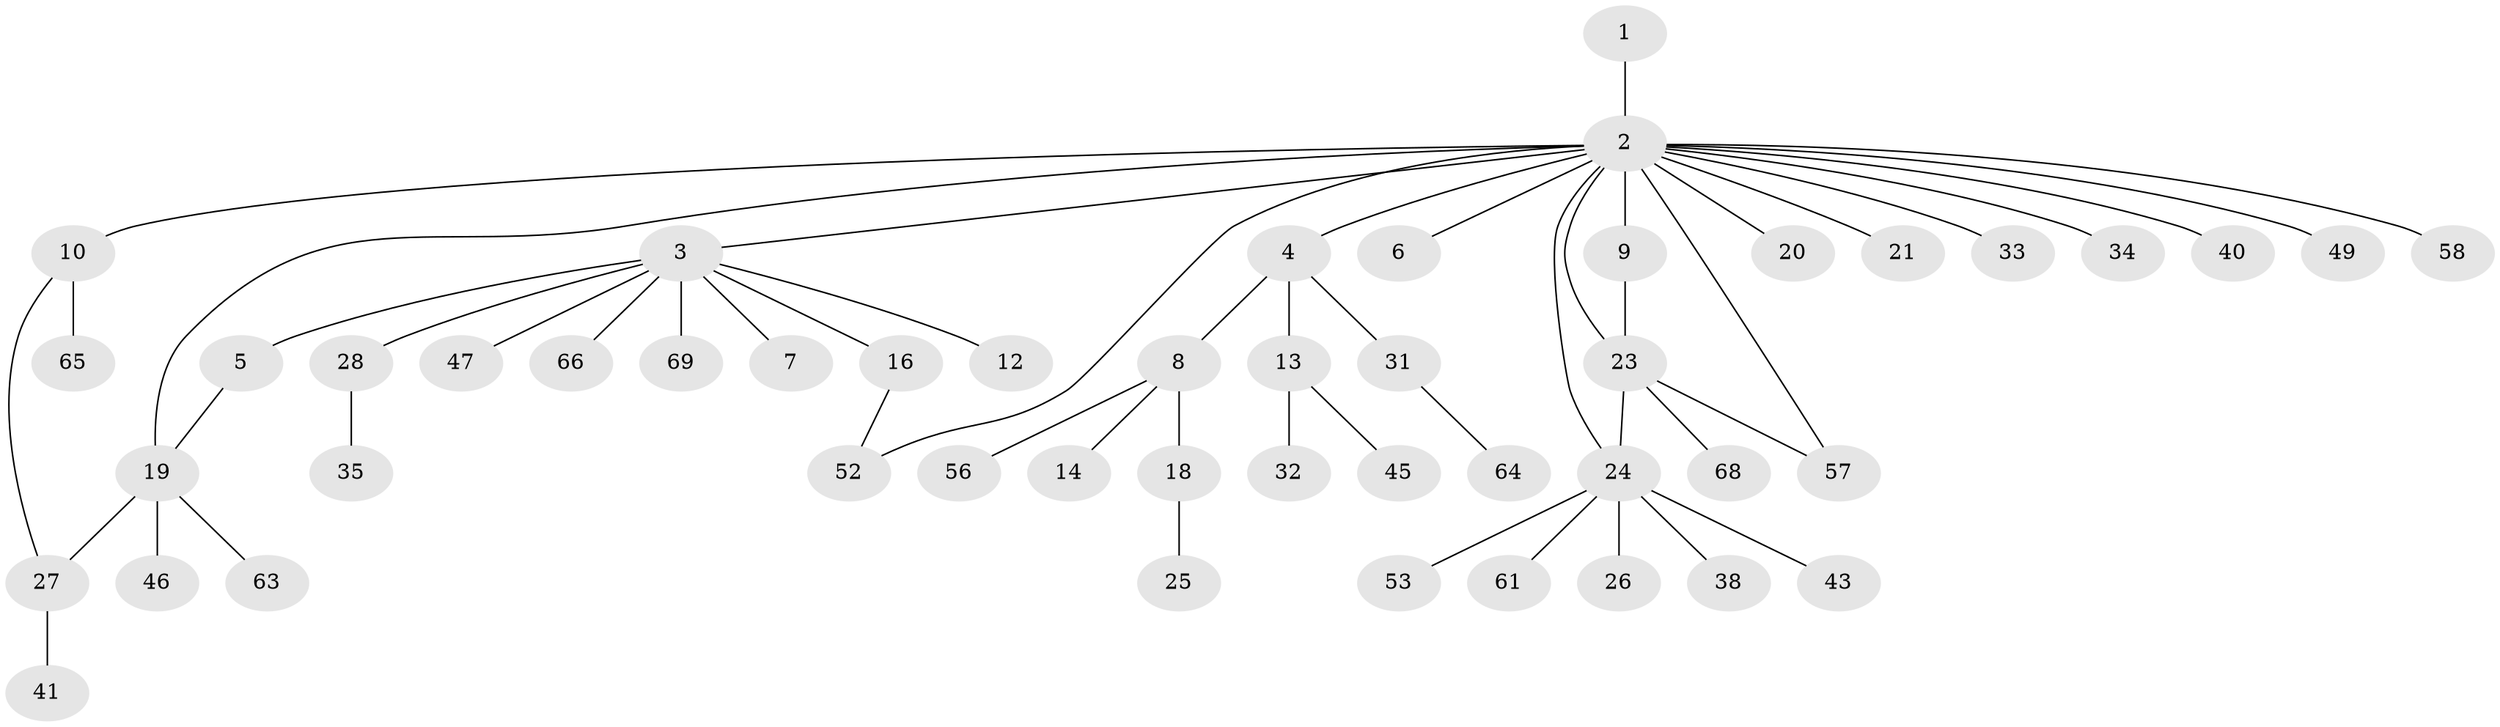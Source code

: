 // Generated by graph-tools (version 1.1) at 2025/52/02/27/25 19:52:00]
// undirected, 49 vertices, 54 edges
graph export_dot {
graph [start="1"]
  node [color=gray90,style=filled];
  1;
  2 [super="+39"];
  3 [super="+11"];
  4 [super="+30"];
  5;
  6;
  7;
  8 [super="+17"];
  9;
  10 [super="+59"];
  12;
  13 [super="+15"];
  14;
  16 [super="+37"];
  18;
  19 [super="+22"];
  20 [super="+62"];
  21;
  23 [super="+54"];
  24 [super="+29"];
  25 [super="+48"];
  26;
  27 [super="+44"];
  28;
  31;
  32;
  33 [super="+36"];
  34;
  35 [super="+50"];
  38 [super="+67"];
  40 [super="+42"];
  41;
  43;
  45 [super="+51"];
  46;
  47;
  49;
  52 [super="+55"];
  53;
  56;
  57;
  58 [super="+60"];
  61;
  63;
  64;
  65;
  66;
  68;
  69;
  1 -- 2;
  2 -- 3;
  2 -- 4;
  2 -- 6;
  2 -- 9;
  2 -- 10;
  2 -- 20;
  2 -- 21;
  2 -- 23;
  2 -- 24;
  2 -- 33;
  2 -- 34;
  2 -- 40;
  2 -- 49;
  2 -- 52;
  2 -- 57;
  2 -- 58;
  2 -- 19;
  3 -- 5;
  3 -- 7;
  3 -- 12;
  3 -- 28;
  3 -- 47;
  3 -- 69;
  3 -- 16;
  3 -- 66;
  4 -- 8;
  4 -- 13;
  4 -- 31;
  5 -- 19;
  8 -- 14;
  8 -- 18;
  8 -- 56;
  9 -- 23;
  10 -- 27;
  10 -- 65;
  13 -- 32;
  13 -- 45;
  16 -- 52;
  18 -- 25;
  19 -- 27 [weight=2];
  19 -- 46;
  19 -- 63;
  23 -- 57;
  23 -- 68;
  23 -- 24;
  24 -- 26;
  24 -- 43;
  24 -- 61;
  24 -- 53;
  24 -- 38;
  27 -- 41;
  28 -- 35;
  31 -- 64;
}
